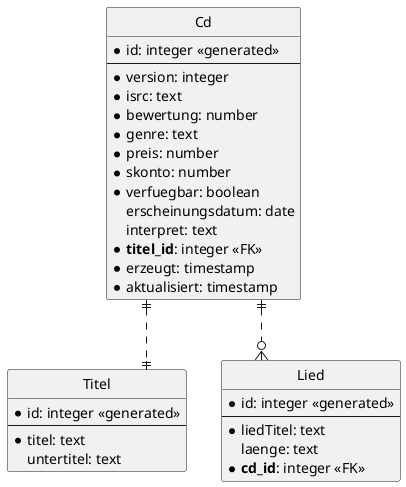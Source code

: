 ' Copyright (C) 2019 - present Juergen Zimmermann, Hochschule Karlsruhe
'
' This program is free software: you can redistribute it and/or modify
' it under the terms of the GNU General Public License as published by
' the Free Software Foundation, either version 3 of the License, or
' (at your option) any later version.
'
' This program is distributed in the hope that it will be useful,
' but WITHOUT ANY WARRANTY; without even the implied warranty of
' MERCHANTABILITY or FITNESS FOR A PARTICULAR PURPOSE.  See the
' GNU General Public License for more details.
'
' You should have received a copy of the GNU General Public License
' along with this program.  If not, see <https://www.gnu.org/licenses/>.

' Preview durch <Alt>d

@startuml ER Diagramm

' hide the spot
hide circle

' evtl. Prbleme mit Kraehenfuessen vermeiden
skinparam linetype ortho

entity "Cd" {
  * id: integer <<generated>>
  --
  * version: integer
  * isrc: text
  * bewertung: number
  * genre: text
  * preis: number
  * skonto: number
  * verfuegbar: boolean
    erscheinungsdatum: date
    interpret: text
  * **titel_id**: integer <<FK>>
  * erzeugt: timestamp
  * aktualisiert: timestamp
}

entity "Titel" {
  * id: integer <<generated>>
  --
  * titel: text
    untertitel: text
}

entity "Lied" {
  * id: integer <<generated>>
  --
  * liedTitel: text
    laenge: text
  * **cd_id**: integer <<FK>>
}

Cd ||..|| Titel
Cd ||..o{ Lied



@enduml
